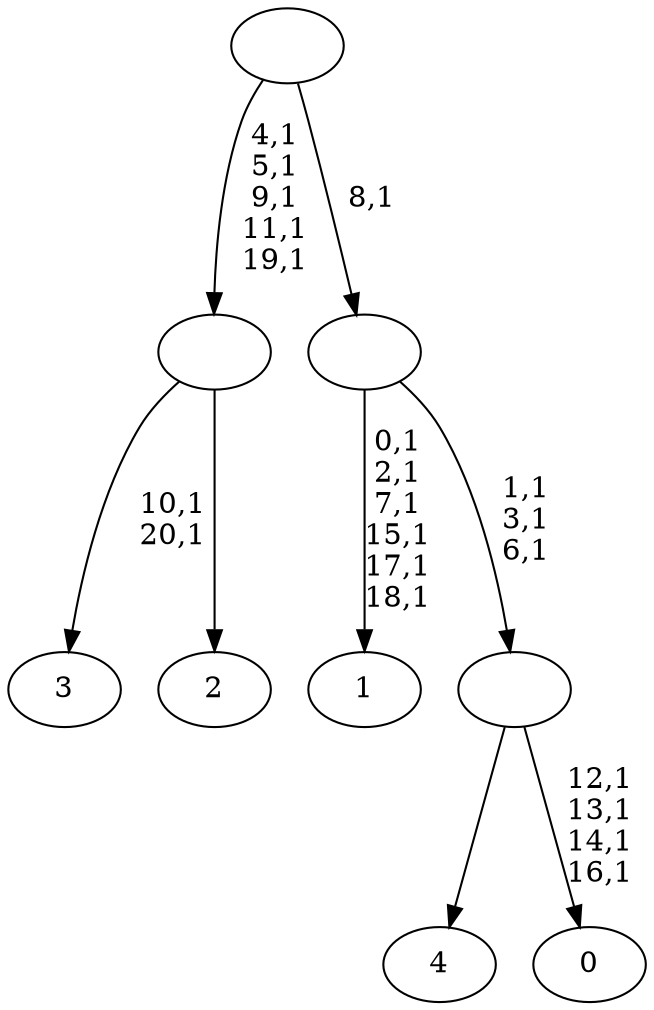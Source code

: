 digraph T {
	26 [label="4"]
	25 [label="3"]
	22 [label="2"]
	21 [label=""]
	16 [label="1"]
	9 [label="0"]
	4 [label=""]
	1 [label=""]
	0 [label=""]
	21 -> 25 [label="10,1\n20,1"]
	21 -> 22 [label=""]
	4 -> 9 [label="12,1\n13,1\n14,1\n16,1"]
	4 -> 26 [label=""]
	1 -> 4 [label="1,1\n3,1\n6,1"]
	1 -> 16 [label="0,1\n2,1\n7,1\n15,1\n17,1\n18,1"]
	0 -> 21 [label="4,1\n5,1\n9,1\n11,1\n19,1"]
	0 -> 1 [label="8,1"]
}

